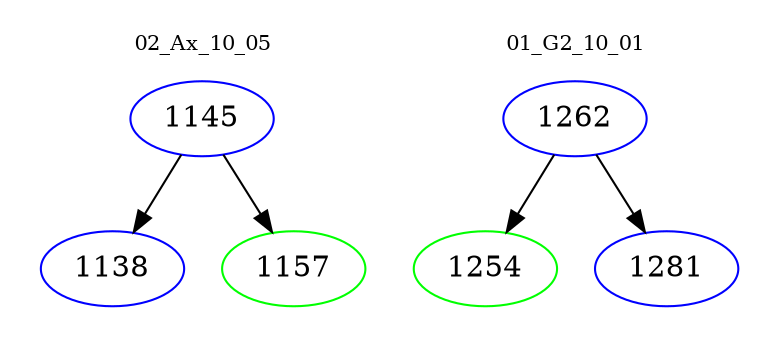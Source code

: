 digraph{
subgraph cluster_0 {
color = white
label = "02_Ax_10_05";
fontsize=10;
T0_1145 [label="1145", color="blue"]
T0_1145 -> T0_1138 [color="black"]
T0_1138 [label="1138", color="blue"]
T0_1145 -> T0_1157 [color="black"]
T0_1157 [label="1157", color="green"]
}
subgraph cluster_1 {
color = white
label = "01_G2_10_01";
fontsize=10;
T1_1262 [label="1262", color="blue"]
T1_1262 -> T1_1254 [color="black"]
T1_1254 [label="1254", color="green"]
T1_1262 -> T1_1281 [color="black"]
T1_1281 [label="1281", color="blue"]
}
}
